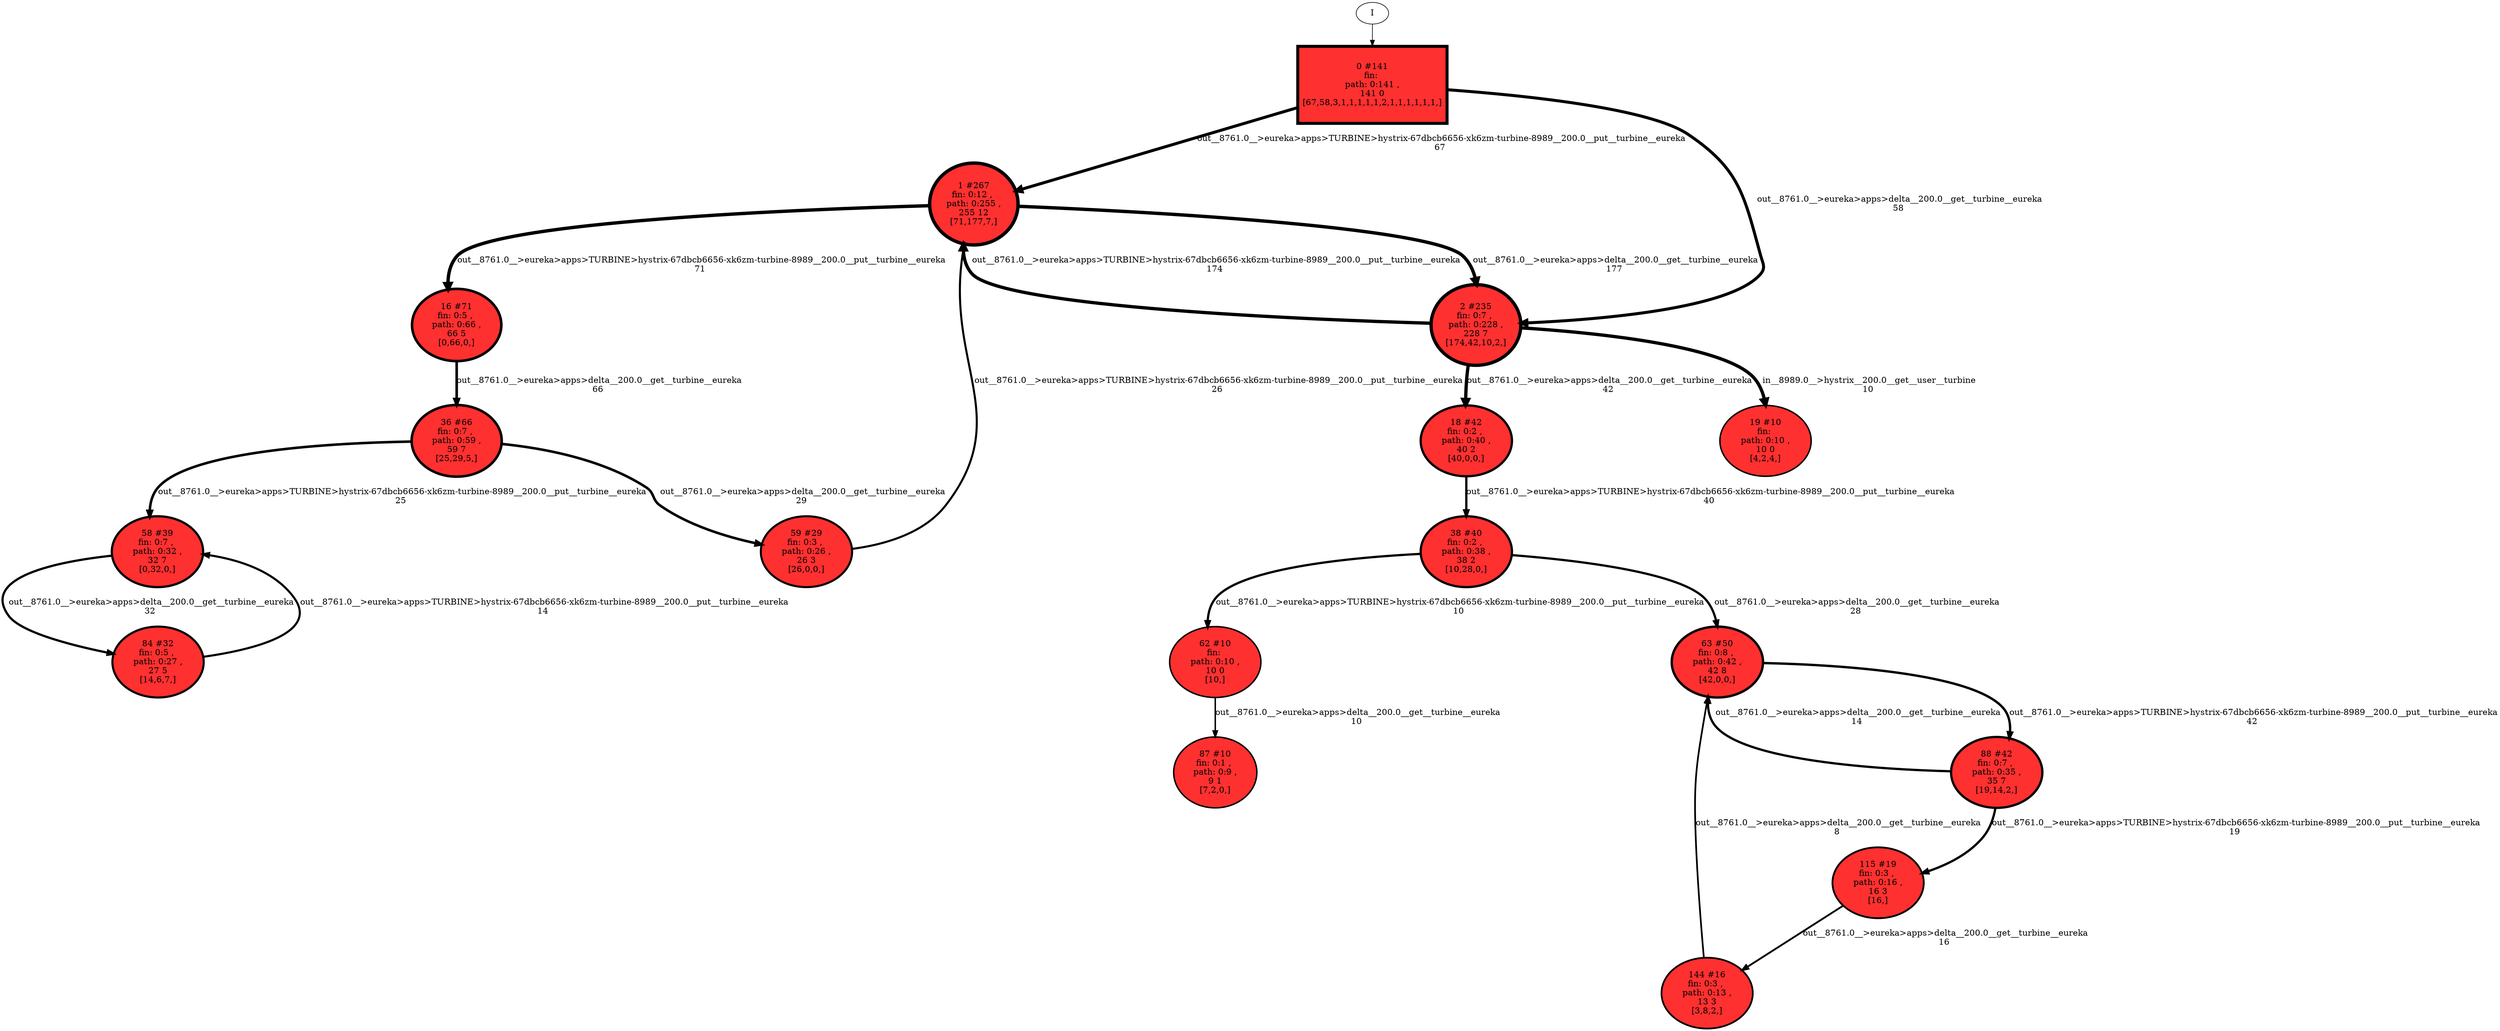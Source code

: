 // produced with flexfringe // 
digraph DFA {
	0 [label="root" shape=box];
		I -> 0;
	0 [ label="0 #141
fin: 
 path: 0:141 , 
141 0
[67,58,3,1,1,1,1,1,2,1,1,1,1,1,1,]" , style=filled, fillcolor="firebrick1", width=1.78437, height=1.78437, penwidth=4.95583];
		0 -> 1 [label="out__8761.0__>eureka>apps>TURBINE>hystrix-67dbcb6656-xk6zm-turbine-8989__200.0__put__turbine__eureka
67 " , penwidth=4.95583 ];
		0 -> 2 [label="out__8761.0__>eureka>apps>delta__200.0__get__turbine__eureka
58 " , penwidth=4.95583 ];
	1 [ label="1 #267
fin: 0:12 , 
 path: 0:255 , 
255 12
[71,177,7,]" , style=filled, fillcolor="firebrick1", width=1.8857, height=1.8857, penwidth=5.59099];
		1 -> 16 [label="out__8761.0__>eureka>apps>TURBINE>hystrix-67dbcb6656-xk6zm-turbine-8989__200.0__put__turbine__eureka
71 " , penwidth=5.59099 ];
		1 -> 2 [label="out__8761.0__>eureka>apps>delta__200.0__get__turbine__eureka
177 " , penwidth=5.59099 ];
	2 [ label="2 #235
fin: 0:7 , 
 path: 0:228 , 
228 7
[174,42,10,2,]" , style=filled, fillcolor="firebrick1", width=1.86622, height=1.86622, penwidth=5.46383];
		2 -> 1 [label="out__8761.0__>eureka>apps>TURBINE>hystrix-67dbcb6656-xk6zm-turbine-8989__200.0__put__turbine__eureka
174 " , penwidth=5.46383 ];
		2 -> 18 [label="out__8761.0__>eureka>apps>delta__200.0__get__turbine__eureka
42 " , penwidth=5.46383 ];
		2 -> 19 [label="in__8989.0__>hystrix__200.0__get__user__turbine
10 " , penwidth=5.46383 ];
	16 [ label="16 #71
fin: 0:5 , 
 path: 0:66 , 
66 5
[0,66,0,]" , style=filled, fillcolor="firebrick1", width=1.66329, height=1.66329, penwidth=4.27667];
		16 -> 36 [label="out__8761.0__>eureka>apps>delta__200.0__get__turbine__eureka
66 " , penwidth=4.27667 ];
	18 [ label="18 #42
fin: 0:2 , 
 path: 0:40 , 
40 2
[40,0,0,]" , style=filled, fillcolor="firebrick1", width=1.5605, height=1.5605, penwidth=3.7612];
		18 -> 38 [label="out__8761.0__>eureka>apps>TURBINE>hystrix-67dbcb6656-xk6zm-turbine-8989__200.0__put__turbine__eureka
40 " , penwidth=3.7612 ];
	19 [ label="19 #10
fin: 
 path: 0:10 , 
10 0
[4,2,4,]" , style=filled, fillcolor="firebrick1", width=1.22316, height=1.22316, penwidth=2.3979];
	36 [ label="36 #66
fin: 0:7 , 
 path: 0:59 , 
59 7
[25,29,5,]" , style=filled, fillcolor="firebrick1", width=1.64956, height=1.64956, penwidth=4.20469];
		36 -> 58 [label="out__8761.0__>eureka>apps>TURBINE>hystrix-67dbcb6656-xk6zm-turbine-8989__200.0__put__turbine__eureka
25 " , penwidth=4.20469 ];
		36 -> 59 [label="out__8761.0__>eureka>apps>delta__200.0__get__turbine__eureka
29 " , penwidth=4.20469 ];
	38 [ label="38 #40
fin: 0:2 , 
 path: 0:38 , 
38 2
[10,28,0,]" , style=filled, fillcolor="firebrick1", width=1.55045, height=1.55045, penwidth=3.71357];
		38 -> 62 [label="out__8761.0__>eureka>apps>TURBINE>hystrix-67dbcb6656-xk6zm-turbine-8989__200.0__put__turbine__eureka
10 " , penwidth=3.71357 ];
		38 -> 63 [label="out__8761.0__>eureka>apps>delta__200.0__get__turbine__eureka
28 " , penwidth=3.71357 ];
	58 [ label="58 #39
fin: 0:7 , 
 path: 0:32 , 
32 7
[0,32,0,]" , style=filled, fillcolor="firebrick1", width=1.54519, height=1.54519, penwidth=3.68888];
		58 -> 84 [label="out__8761.0__>eureka>apps>delta__200.0__get__turbine__eureka
32 " , penwidth=3.68888 ];
	59 [ label="59 #29
fin: 0:3 , 
 path: 0:26 , 
26 3
[26,0,0,]" , style=filled, fillcolor="firebrick1", width=1.48188, height=1.48188, penwidth=3.4012];
		59 -> 1 [label="out__8761.0__>eureka>apps>TURBINE>hystrix-67dbcb6656-xk6zm-turbine-8989__200.0__put__turbine__eureka
26 " , penwidth=3.4012 ];
	62 [ label="62 #10
fin: 
 path: 0:10 , 
10 0
[10,]" , style=filled, fillcolor="firebrick1", width=1.22316, height=1.22316, penwidth=2.3979];
		62 -> 87 [label="out__8761.0__>eureka>apps>delta__200.0__get__turbine__eureka
10 " , penwidth=2.3979 ];
	63 [ label="63 #50
fin: 0:8 , 
 path: 0:42 , 
42 8
[42,0,0,]" , style=filled, fillcolor="firebrick1", width=1.59571, height=1.59571, penwidth=3.93183];
		63 -> 88 [label="out__8761.0__>eureka>apps>TURBINE>hystrix-67dbcb6656-xk6zm-turbine-8989__200.0__put__turbine__eureka
42 " , penwidth=3.93183 ];
	84 [ label="84 #32
fin: 0:5 , 
 path: 0:27 , 
27 5
[14,6,7,]" , style=filled, fillcolor="firebrick1", width=1.5033, height=1.5033, penwidth=3.49651];
		84 -> 58 [label="out__8761.0__>eureka>apps>TURBINE>hystrix-67dbcb6656-xk6zm-turbine-8989__200.0__put__turbine__eureka
14 " , penwidth=3.49651 ];
	87 [ label="87 #10
fin: 0:1 , 
 path: 0:9 , 
9 1
[7,2,0,]" , style=filled, fillcolor="firebrick1", width=1.22316, height=1.22316, penwidth=2.3979];
	88 [ label="88 #42
fin: 0:7 , 
 path: 0:35 , 
35 7
[19,14,2,]" , style=filled, fillcolor="firebrick1", width=1.5605, height=1.5605, penwidth=3.7612];
		88 -> 115 [label="out__8761.0__>eureka>apps>TURBINE>hystrix-67dbcb6656-xk6zm-turbine-8989__200.0__put__turbine__eureka
19 " , penwidth=3.7612 ];
		88 -> 63 [label="out__8761.0__>eureka>apps>delta__200.0__get__turbine__eureka
14 " , penwidth=3.7612 ];
	115 [ label="115 #19
fin: 0:3 , 
 path: 0:16 , 
16 3
[16,]" , style=filled, fillcolor="firebrick1", width=1.38523, height=1.38523, penwidth=2.99573];
		115 -> 144 [label="out__8761.0__>eureka>apps>delta__200.0__get__turbine__eureka
16 " , penwidth=2.99573 ];
	144 [ label="144 #16
fin: 0:3 , 
 path: 0:13 , 
13 3
[3,8,2,]" , style=filled, fillcolor="firebrick1", width=1.3437, height=1.3437, penwidth=2.83321];
		144 -> 63 [label="out__8761.0__>eureka>apps>delta__200.0__get__turbine__eureka
8 " , penwidth=2.83321 ];
}
